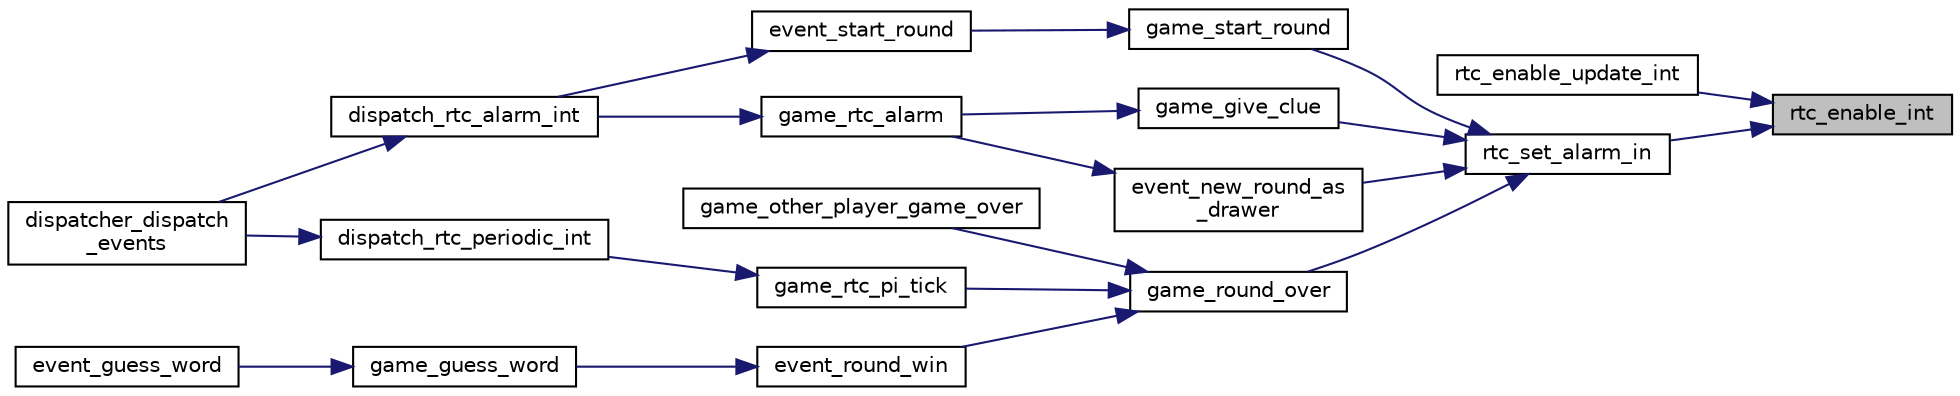 digraph "rtc_enable_int"
{
 // LATEX_PDF_SIZE
  edge [fontname="Helvetica",fontsize="10",labelfontname="Helvetica",labelfontsize="10"];
  node [fontname="Helvetica",fontsize="10",shape=record];
  rankdir="RL";
  Node1 [label="rtc_enable_int",height=0.2,width=0.4,color="black", fillcolor="grey75", style="filled", fontcolor="black",tooltip="Enables a type of interrupt with the given configuration."];
  Node1 -> Node2 [dir="back",color="midnightblue",fontsize="10",style="solid",fontname="Helvetica"];
  Node2 [label="rtc_enable_update_int",height=0.2,width=0.4,color="black", fillcolor="white", style="filled",URL="$group__rtc.html#gaeb3c7fbcf89e53d83750885ed7ac59a3",tooltip="Enables RTC update interrupts."];
  Node1 -> Node3 [dir="back",color="midnightblue",fontsize="10",style="solid",fontname="Helvetica"];
  Node3 [label="rtc_set_alarm_in",height=0.2,width=0.4,color="black", fillcolor="white", style="filled",URL="$group__rtc.html#ga49dc9bc6e37a97deaf7ee0dc0f9110e1",tooltip="Sets an alarm with remaining time to alarm from now."];
  Node3 -> Node4 [dir="back",color="midnightblue",fontsize="10",style="solid",fontname="Helvetica"];
  Node4 [label="event_new_round_as\l_drawer",height=0.2,width=0.4,color="black", fillcolor="white", style="filled",URL="$group__dispatcher.html#gabf03a39eb157e349de01d6a6cb7fa196",tooltip="Starts a new round as DRAWER (role_t)."];
  Node4 -> Node5 [dir="back",color="midnightblue",fontsize="10",style="solid",fontname="Helvetica"];
  Node5 [label="game_rtc_alarm",height=0.2,width=0.4,color="black", fillcolor="white", style="filled",URL="$group__game.html#ga3f61372930dd958f7499a110ce2bd7d6",tooltip="Updates the game due to a rtc alarm interrupt."];
  Node5 -> Node6 [dir="back",color="midnightblue",fontsize="10",style="solid",fontname="Helvetica"];
  Node6 [label="dispatch_rtc_alarm_int",height=0.2,width=0.4,color="black", fillcolor="white", style="filled",URL="$group__dispatcher.html#ga2607daafa4b66e729b8aa95ba97f1984",tooltip="Dispatches a rtc alarm interrupt."];
  Node6 -> Node7 [dir="back",color="midnightblue",fontsize="10",style="solid",fontname="Helvetica"];
  Node7 [label="dispatcher_dispatch\l_events",height=0.2,width=0.4,color="black", fillcolor="white", style="filled",URL="$group__dispatcher.html#ga72c911173e2af4fbf960584448f83d8b",tooltip="Dispatches all events currently in the event queue."];
  Node3 -> Node8 [dir="back",color="midnightblue",fontsize="10",style="solid",fontname="Helvetica"];
  Node8 [label="game_give_clue",height=0.2,width=0.4,color="black", fillcolor="white", style="filled",URL="$group__game.html#ga82a8aa816fdf22cb3d705dfa56c594f7",tooltip="Reveals another character in the word clue and notifies the other player."];
  Node8 -> Node5 [dir="back",color="midnightblue",fontsize="10",style="solid",fontname="Helvetica"];
  Node3 -> Node9 [dir="back",color="midnightblue",fontsize="10",style="solid",fontname="Helvetica"];
  Node9 [label="game_round_over",height=0.2,width=0.4,color="black", fillcolor="white", style="filled",URL="$group__game.html#ga3e3b7cd44197d8a1bd11f7f82aa3c767",tooltip="Ends the current round."];
  Node9 -> Node10 [dir="back",color="midnightblue",fontsize="10",style="solid",fontname="Helvetica"];
  Node10 [label="event_round_win",height=0.2,width=0.4,color="black", fillcolor="white", style="filled",URL="$group__dispatcher.html#ga37df00ab49c3c54dcf2fd2cee7a952a5",tooltip="Sets the round as won, updates the score and notifies the other player."];
  Node10 -> Node11 [dir="back",color="midnightblue",fontsize="10",style="solid",fontname="Helvetica"];
  Node11 [label="game_guess_word",height=0.2,width=0.4,color="black", fillcolor="white", style="filled",URL="$group__game.html#ga5a725e3c48e6564fd75d04c2e4d163ba",tooltip="Adds a word guess. And reacts according to weather it is correct."];
  Node11 -> Node12 [dir="back",color="midnightblue",fontsize="10",style="solid",fontname="Helvetica"];
  Node12 [label="event_guess_word",height=0.2,width=0.4,color="black", fillcolor="white", style="filled",URL="$group__dispatcher.html#ga3429571bafb33af98f7e8b90e2c4b4b4",tooltip="Tries to guess the word and notifies the other player."];
  Node9 -> Node13 [dir="back",color="midnightblue",fontsize="10",style="solid",fontname="Helvetica"];
  Node13 [label="game_other_player_game_over",height=0.2,width=0.4,color="black", fillcolor="white", style="filled",URL="$group__game.html#ga1fde03513252d4441ff2ba62672da7a6",tooltip="Reacts to the game over notification of another player."];
  Node9 -> Node14 [dir="back",color="midnightblue",fontsize="10",style="solid",fontname="Helvetica"];
  Node14 [label="game_rtc_pi_tick",height=0.2,width=0.4,color="black", fillcolor="white", style="filled",URL="$group__game.html#ga159cd81ebf01a5ccd6a0f96aaffb2530",tooltip="Updates the game due to a rtc periodic interrupt."];
  Node14 -> Node15 [dir="back",color="midnightblue",fontsize="10",style="solid",fontname="Helvetica"];
  Node15 [label="dispatch_rtc_periodic_int",height=0.2,width=0.4,color="black", fillcolor="white", style="filled",URL="$group__dispatcher.html#ga091e29979e7808dc87b71f52d3510553",tooltip="Dispatches a rtc periodic interrupt."];
  Node15 -> Node7 [dir="back",color="midnightblue",fontsize="10",style="solid",fontname="Helvetica"];
  Node3 -> Node16 [dir="back",color="midnightblue",fontsize="10",style="solid",fontname="Helvetica"];
  Node16 [label="game_start_round",height=0.2,width=0.4,color="black", fillcolor="white", style="filled",URL="$group__game.html#gad7c180906d7acb4776f4db147f289d7c",tooltip="Starts the already created round."];
  Node16 -> Node17 [dir="back",color="midnightblue",fontsize="10",style="solid",fontname="Helvetica"];
  Node17 [label="event_start_round",height=0.2,width=0.4,color="black", fillcolor="white", style="filled",URL="$group__dispatcher.html#ga00f3579aee6fd77454373ac309f39675",tooltip="Starts the round."];
  Node17 -> Node6 [dir="back",color="midnightblue",fontsize="10",style="solid",fontname="Helvetica"];
}
